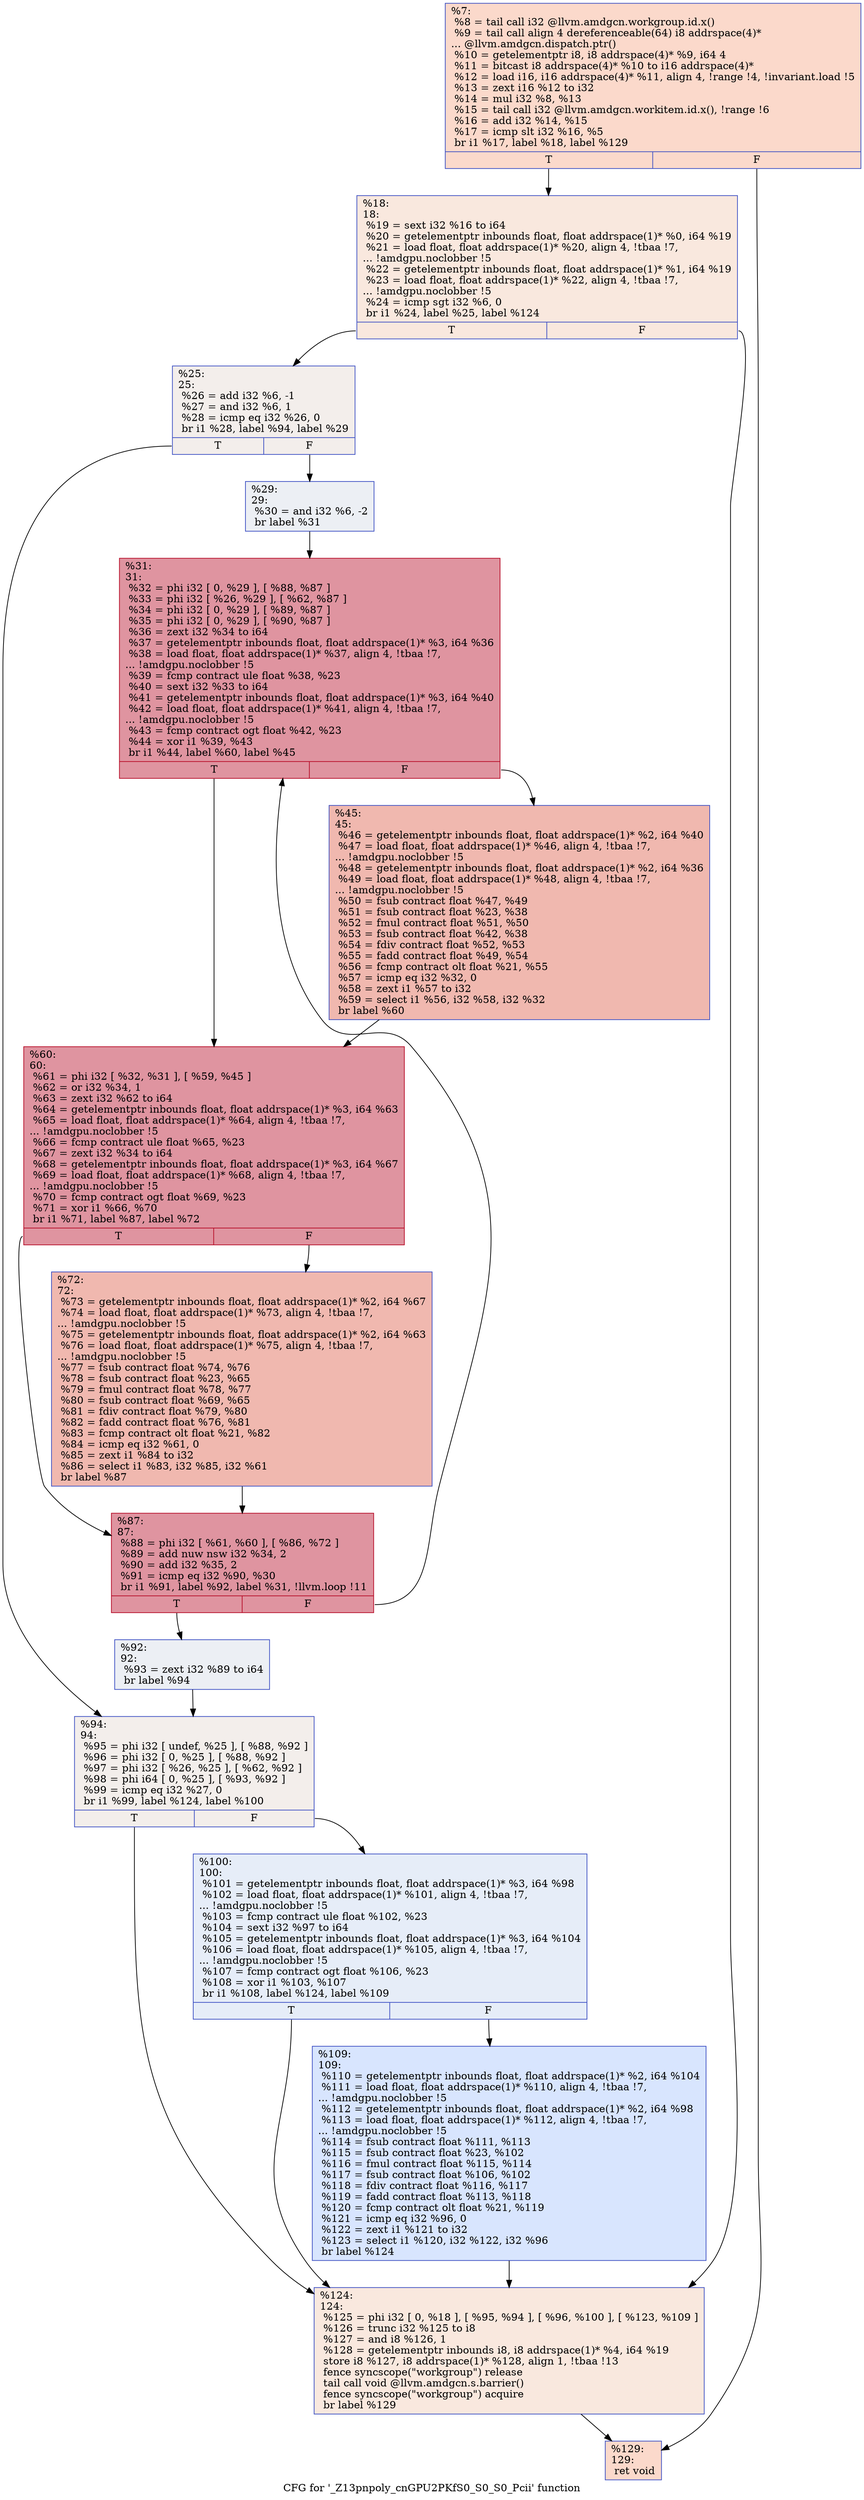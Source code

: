 digraph "CFG for '_Z13pnpoly_cnGPU2PKfS0_S0_S0_Pcii' function" {
	label="CFG for '_Z13pnpoly_cnGPU2PKfS0_S0_S0_Pcii' function";

	Node0x4db3850 [shape=record,color="#3d50c3ff", style=filled, fillcolor="#f7a88970",label="{%7:\l  %8 = tail call i32 @llvm.amdgcn.workgroup.id.x()\l  %9 = tail call align 4 dereferenceable(64) i8 addrspace(4)*\l... @llvm.amdgcn.dispatch.ptr()\l  %10 = getelementptr i8, i8 addrspace(4)* %9, i64 4\l  %11 = bitcast i8 addrspace(4)* %10 to i16 addrspace(4)*\l  %12 = load i16, i16 addrspace(4)* %11, align 4, !range !4, !invariant.load !5\l  %13 = zext i16 %12 to i32\l  %14 = mul i32 %8, %13\l  %15 = tail call i32 @llvm.amdgcn.workitem.id.x(), !range !6\l  %16 = add i32 %14, %15\l  %17 = icmp slt i32 %16, %5\l  br i1 %17, label %18, label %129\l|{<s0>T|<s1>F}}"];
	Node0x4db3850:s0 -> Node0x4db57c0;
	Node0x4db3850:s1 -> Node0x4db5850;
	Node0x4db57c0 [shape=record,color="#3d50c3ff", style=filled, fillcolor="#f2cab570",label="{%18:\l18:                                               \l  %19 = sext i32 %16 to i64\l  %20 = getelementptr inbounds float, float addrspace(1)* %0, i64 %19\l  %21 = load float, float addrspace(1)* %20, align 4, !tbaa !7,\l... !amdgpu.noclobber !5\l  %22 = getelementptr inbounds float, float addrspace(1)* %1, i64 %19\l  %23 = load float, float addrspace(1)* %22, align 4, !tbaa !7,\l... !amdgpu.noclobber !5\l  %24 = icmp sgt i32 %6, 0\l  br i1 %24, label %25, label %124\l|{<s0>T|<s1>F}}"];
	Node0x4db57c0:s0 -> Node0x4db6a90;
	Node0x4db57c0:s1 -> Node0x4db6b20;
	Node0x4db6a90 [shape=record,color="#3d50c3ff", style=filled, fillcolor="#e5d8d170",label="{%25:\l25:                                               \l  %26 = add i32 %6, -1\l  %27 = and i32 %6, 1\l  %28 = icmp eq i32 %26, 0\l  br i1 %28, label %94, label %29\l|{<s0>T|<s1>F}}"];
	Node0x4db6a90:s0 -> Node0x4db6e70;
	Node0x4db6a90:s1 -> Node0x4db6ec0;
	Node0x4db6ec0 [shape=record,color="#3d50c3ff", style=filled, fillcolor="#d4dbe670",label="{%29:\l29:                                               \l  %30 = and i32 %6, -2\l  br label %31\l}"];
	Node0x4db6ec0 -> Node0x4db70c0;
	Node0x4db70c0 [shape=record,color="#b70d28ff", style=filled, fillcolor="#b70d2870",label="{%31:\l31:                                               \l  %32 = phi i32 [ 0, %29 ], [ %88, %87 ]\l  %33 = phi i32 [ %26, %29 ], [ %62, %87 ]\l  %34 = phi i32 [ 0, %29 ], [ %89, %87 ]\l  %35 = phi i32 [ 0, %29 ], [ %90, %87 ]\l  %36 = zext i32 %34 to i64\l  %37 = getelementptr inbounds float, float addrspace(1)* %3, i64 %36\l  %38 = load float, float addrspace(1)* %37, align 4, !tbaa !7,\l... !amdgpu.noclobber !5\l  %39 = fcmp contract ule float %38, %23\l  %40 = sext i32 %33 to i64\l  %41 = getelementptr inbounds float, float addrspace(1)* %3, i64 %40\l  %42 = load float, float addrspace(1)* %41, align 4, !tbaa !7,\l... !amdgpu.noclobber !5\l  %43 = fcmp contract ogt float %42, %23\l  %44 = xor i1 %39, %43\l  br i1 %44, label %60, label %45\l|{<s0>T|<s1>F}}"];
	Node0x4db70c0:s0 -> Node0x4db7cd0;
	Node0x4db70c0:s1 -> Node0x4db7d60;
	Node0x4db7d60 [shape=record,color="#3d50c3ff", style=filled, fillcolor="#dc5d4a70",label="{%45:\l45:                                               \l  %46 = getelementptr inbounds float, float addrspace(1)* %2, i64 %40\l  %47 = load float, float addrspace(1)* %46, align 4, !tbaa !7,\l... !amdgpu.noclobber !5\l  %48 = getelementptr inbounds float, float addrspace(1)* %2, i64 %36\l  %49 = load float, float addrspace(1)* %48, align 4, !tbaa !7,\l... !amdgpu.noclobber !5\l  %50 = fsub contract float %47, %49\l  %51 = fsub contract float %23, %38\l  %52 = fmul contract float %51, %50\l  %53 = fsub contract float %42, %38\l  %54 = fdiv contract float %52, %53\l  %55 = fadd contract float %49, %54\l  %56 = fcmp contract olt float %21, %55\l  %57 = icmp eq i32 %32, 0\l  %58 = zext i1 %57 to i32\l  %59 = select i1 %56, i32 %58, i32 %32\l  br label %60\l}"];
	Node0x4db7d60 -> Node0x4db7cd0;
	Node0x4db7cd0 [shape=record,color="#b70d28ff", style=filled, fillcolor="#b70d2870",label="{%60:\l60:                                               \l  %61 = phi i32 [ %32, %31 ], [ %59, %45 ]\l  %62 = or i32 %34, 1\l  %63 = zext i32 %62 to i64\l  %64 = getelementptr inbounds float, float addrspace(1)* %3, i64 %63\l  %65 = load float, float addrspace(1)* %64, align 4, !tbaa !7,\l... !amdgpu.noclobber !5\l  %66 = fcmp contract ule float %65, %23\l  %67 = zext i32 %34 to i64\l  %68 = getelementptr inbounds float, float addrspace(1)* %3, i64 %67\l  %69 = load float, float addrspace(1)* %68, align 4, !tbaa !7,\l... !amdgpu.noclobber !5\l  %70 = fcmp contract ogt float %69, %23\l  %71 = xor i1 %66, %70\l  br i1 %71, label %87, label %72\l|{<s0>T|<s1>F}}"];
	Node0x4db7cd0:s0 -> Node0x4db71b0;
	Node0x4db7cd0:s1 -> Node0x4db8ed0;
	Node0x4db8ed0 [shape=record,color="#3d50c3ff", style=filled, fillcolor="#dc5d4a70",label="{%72:\l72:                                               \l  %73 = getelementptr inbounds float, float addrspace(1)* %2, i64 %67\l  %74 = load float, float addrspace(1)* %73, align 4, !tbaa !7,\l... !amdgpu.noclobber !5\l  %75 = getelementptr inbounds float, float addrspace(1)* %2, i64 %63\l  %76 = load float, float addrspace(1)* %75, align 4, !tbaa !7,\l... !amdgpu.noclobber !5\l  %77 = fsub contract float %74, %76\l  %78 = fsub contract float %23, %65\l  %79 = fmul contract float %78, %77\l  %80 = fsub contract float %69, %65\l  %81 = fdiv contract float %79, %80\l  %82 = fadd contract float %76, %81\l  %83 = fcmp contract olt float %21, %82\l  %84 = icmp eq i32 %61, 0\l  %85 = zext i1 %84 to i32\l  %86 = select i1 %83, i32 %85, i32 %61\l  br label %87\l}"];
	Node0x4db8ed0 -> Node0x4db71b0;
	Node0x4db71b0 [shape=record,color="#b70d28ff", style=filled, fillcolor="#b70d2870",label="{%87:\l87:                                               \l  %88 = phi i32 [ %61, %60 ], [ %86, %72 ]\l  %89 = add nuw nsw i32 %34, 2\l  %90 = add i32 %35, 2\l  %91 = icmp eq i32 %90, %30\l  br i1 %91, label %92, label %31, !llvm.loop !11\l|{<s0>T|<s1>F}}"];
	Node0x4db71b0:s0 -> Node0x4db9ae0;
	Node0x4db71b0:s1 -> Node0x4db70c0;
	Node0x4db9ae0 [shape=record,color="#3d50c3ff", style=filled, fillcolor="#d4dbe670",label="{%92:\l92:                                               \l  %93 = zext i32 %89 to i64\l  br label %94\l}"];
	Node0x4db9ae0 -> Node0x4db6e70;
	Node0x4db6e70 [shape=record,color="#3d50c3ff", style=filled, fillcolor="#e5d8d170",label="{%94:\l94:                                               \l  %95 = phi i32 [ undef, %25 ], [ %88, %92 ]\l  %96 = phi i32 [ 0, %25 ], [ %88, %92 ]\l  %97 = phi i32 [ %26, %25 ], [ %62, %92 ]\l  %98 = phi i64 [ 0, %25 ], [ %93, %92 ]\l  %99 = icmp eq i32 %27, 0\l  br i1 %99, label %124, label %100\l|{<s0>T|<s1>F}}"];
	Node0x4db6e70:s0 -> Node0x4db6b20;
	Node0x4db6e70:s1 -> Node0x4dba3f0;
	Node0x4dba3f0 [shape=record,color="#3d50c3ff", style=filled, fillcolor="#c7d7f070",label="{%100:\l100:                                              \l  %101 = getelementptr inbounds float, float addrspace(1)* %3, i64 %98\l  %102 = load float, float addrspace(1)* %101, align 4, !tbaa !7,\l... !amdgpu.noclobber !5\l  %103 = fcmp contract ule float %102, %23\l  %104 = sext i32 %97 to i64\l  %105 = getelementptr inbounds float, float addrspace(1)* %3, i64 %104\l  %106 = load float, float addrspace(1)* %105, align 4, !tbaa !7,\l... !amdgpu.noclobber !5\l  %107 = fcmp contract ogt float %106, %23\l  %108 = xor i1 %103, %107\l  br i1 %108, label %124, label %109\l|{<s0>T|<s1>F}}"];
	Node0x4dba3f0:s0 -> Node0x4db6b20;
	Node0x4dba3f0:s1 -> Node0x4dba9a0;
	Node0x4dba9a0 [shape=record,color="#3d50c3ff", style=filled, fillcolor="#a7c5fe70",label="{%109:\l109:                                              \l  %110 = getelementptr inbounds float, float addrspace(1)* %2, i64 %104\l  %111 = load float, float addrspace(1)* %110, align 4, !tbaa !7,\l... !amdgpu.noclobber !5\l  %112 = getelementptr inbounds float, float addrspace(1)* %2, i64 %98\l  %113 = load float, float addrspace(1)* %112, align 4, !tbaa !7,\l... !amdgpu.noclobber !5\l  %114 = fsub contract float %111, %113\l  %115 = fsub contract float %23, %102\l  %116 = fmul contract float %115, %114\l  %117 = fsub contract float %106, %102\l  %118 = fdiv contract float %116, %117\l  %119 = fadd contract float %113, %118\l  %120 = fcmp contract olt float %21, %119\l  %121 = icmp eq i32 %96, 0\l  %122 = zext i1 %121 to i32\l  %123 = select i1 %120, i32 %122, i32 %96\l  br label %124\l}"];
	Node0x4dba9a0 -> Node0x4db6b20;
	Node0x4db6b20 [shape=record,color="#3d50c3ff", style=filled, fillcolor="#f2cab570",label="{%124:\l124:                                              \l  %125 = phi i32 [ 0, %18 ], [ %95, %94 ], [ %96, %100 ], [ %123, %109 ]\l  %126 = trunc i32 %125 to i8\l  %127 = and i8 %126, 1\l  %128 = getelementptr inbounds i8, i8 addrspace(1)* %4, i64 %19\l  store i8 %127, i8 addrspace(1)* %128, align 1, !tbaa !13\l  fence syncscope(\"workgroup\") release\l  tail call void @llvm.amdgcn.s.barrier()\l  fence syncscope(\"workgroup\") acquire\l  br label %129\l}"];
	Node0x4db6b20 -> Node0x4db5850;
	Node0x4db5850 [shape=record,color="#3d50c3ff", style=filled, fillcolor="#f7a88970",label="{%129:\l129:                                              \l  ret void\l}"];
}
